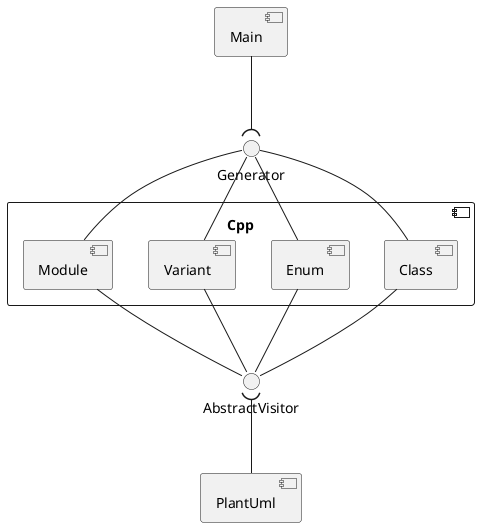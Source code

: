 @startuml

component Cpp {
    [Class]
    [Enum]
    [Variant]
    [Module]
}

[Main] --( Generator
Generator -- [Class]
Generator -- [Enum]
Generator -- [Variant]
Generator -- [Module]

AbstractVisitor )-- [PlantUml]
[Class] -- AbstractVisitor
[Enum] -- AbstractVisitor
[Variant] -- AbstractVisitor
[Module] -- AbstractVisitor

@enduml